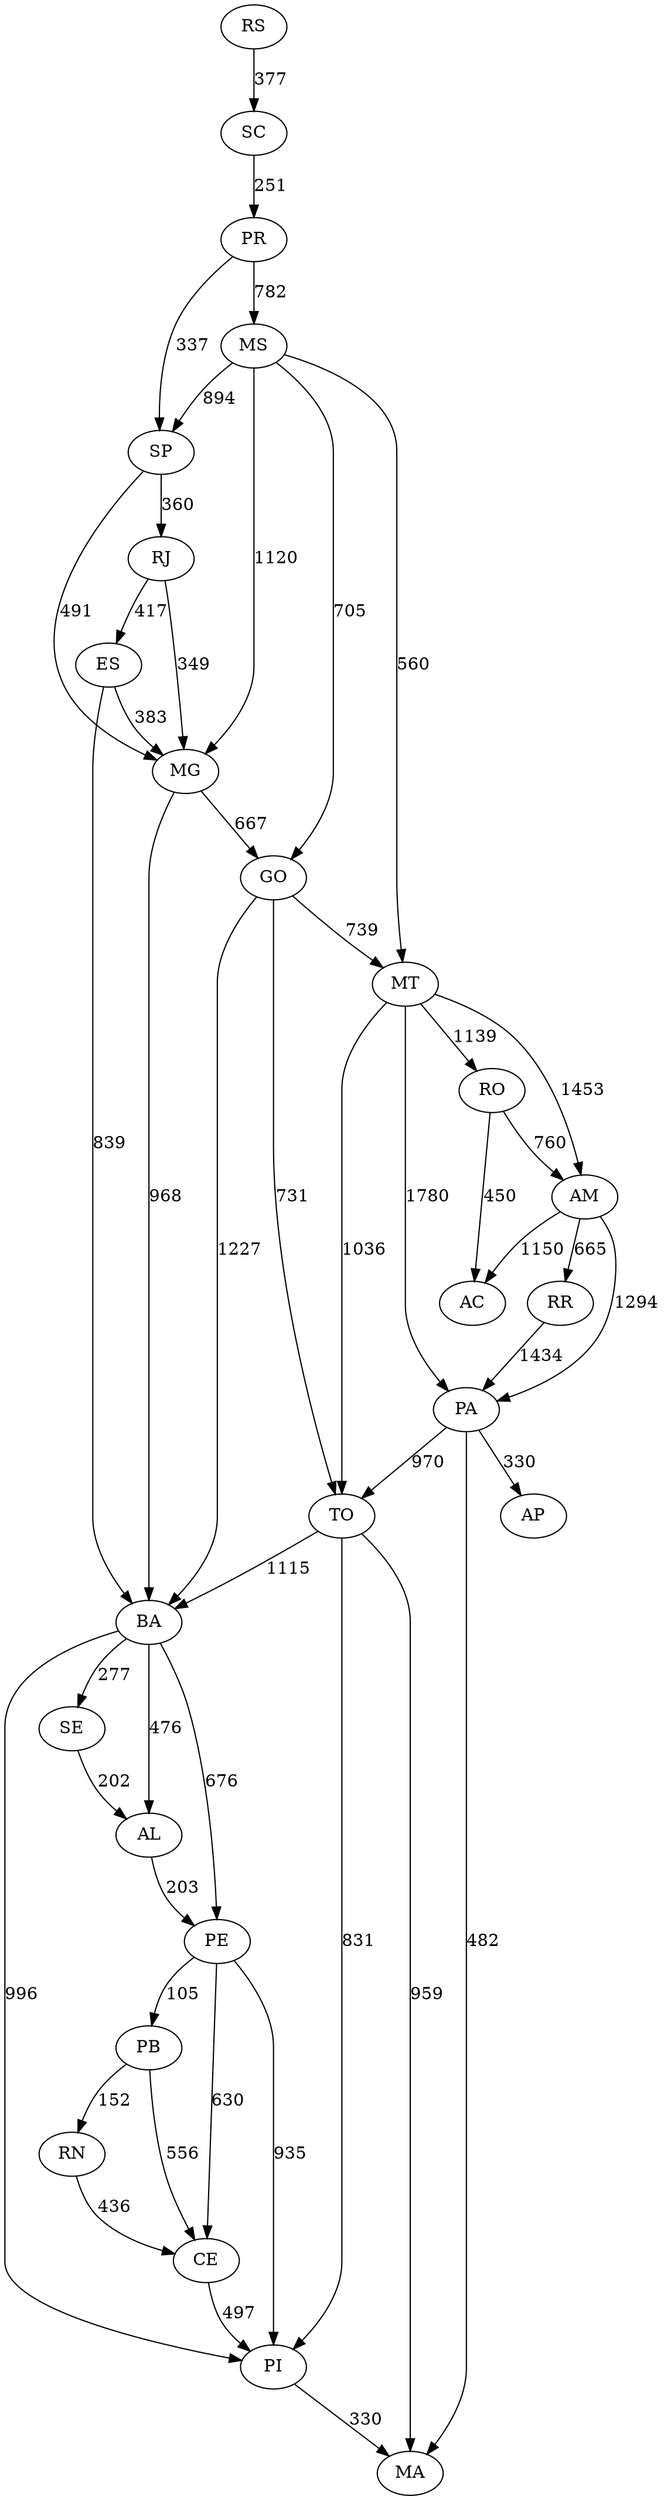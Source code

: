 digraph
  {
  RS -> SC[label="377",weight="377"];
  SC -> PR[label="251",weight="251"];
  PR -> MS[label="782",weight="782"];
  PR -> SP[label="337",weight="337"];
  MS -> SP[label="894",weight="894"];
  MS -> MT[label="560",weight="560"];
  MS -> GO[label="705",weight="705"];
  MS -> MG[label="1120",weight="1120"];
  SP -> MG[label="491",weight="491"];
  SP -> RJ[label="360",weight="360"];
  RJ -> ES[label="417",weight="417"];
  RJ -> MG[label="349",weight="349"];
  ES -> MG[label="383",weight="383"];
  ES -> BA[label="839",weight="839"];
  MG -> BA[label="968",weight="968"];
  MG -> GO[label="667",weight="667"];
  GO -> MT[label="739",weight="739"];
  GO -> TO[label="731",weight="731"];
  GO -> BA[label="1227",weight="1227"];
  MT -> RO[label="1139",weight="1139"];
  MT -> AM[label="1453",weight="1453"];
  MT -> PA[label="1780",weight="1780"];
  MT -> TO[label="1036",weight="1036"];
  RO -> AC[label="450",weight="450"];
  RO -> AM[label="760",weight="760"];
  AM -> AC[label="1150",weight="1150"];
  AM -> RR[label="665",weight="665"];
  AM -> PA[label="1294",weight="1294"];
  RR -> PA[label="1434",weight="1434"];
  PA -> AP[label="330",weight="330"];
  PA -> TO[label="970",weight="970"];
  PA -> MA[label="482",weight="482"];
  TO -> MA[label="959",weight="959"];
  TO -> BA[label="1115",weight="1115"];
  TO -> PI[label="831",weight="831"];
  BA -> PI[label="996",weight="996"];
  BA -> PE[label="676",weight="676"];
  BA -> AL[label="476",weight="476"];
  BA -> SE[label="277",weight="277"];
  SE -> AL[label="202",weight="202"];
  AL -> PE[label="203",weight="203"];
  PE -> PB[label="105",weight="105"];
  PE -> CE[label="630",weight="630"];
  PE -> PI[label="935",weight="935"];
  PB -> RN[label="152",weight="152"];
  PB -> CE[label="556",weight="556"];
  RN -> CE[label="436",weight="436"];
  CE -> PI[label="497",weight="497"];
  PI -> MA[label="330",weight="330"];
  }
